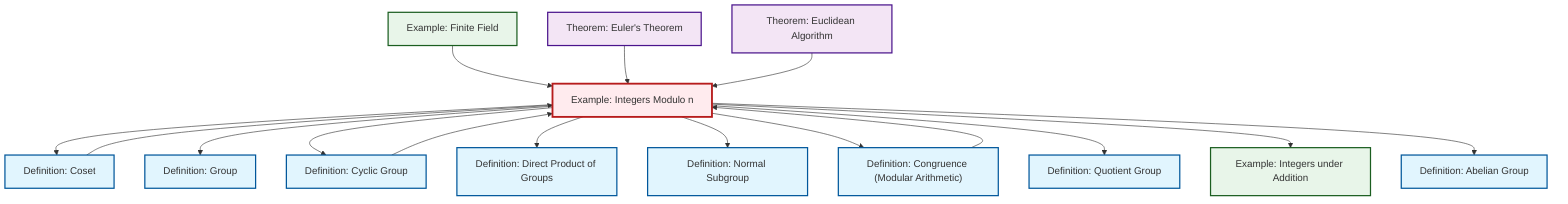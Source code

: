 graph TD
    classDef definition fill:#e1f5fe,stroke:#01579b,stroke-width:2px
    classDef theorem fill:#f3e5f5,stroke:#4a148c,stroke-width:2px
    classDef axiom fill:#fff3e0,stroke:#e65100,stroke-width:2px
    classDef example fill:#e8f5e9,stroke:#1b5e20,stroke-width:2px
    classDef current fill:#ffebee,stroke:#b71c1c,stroke-width:3px
    thm-euclidean-algorithm["Theorem: Euclidean Algorithm"]:::theorem
    def-cyclic-group["Definition: Cyclic Group"]:::definition
    def-normal-subgroup["Definition: Normal Subgroup"]:::definition
    thm-euler["Theorem: Euler's Theorem"]:::theorem
    def-group["Definition: Group"]:::definition
    def-abelian-group["Definition: Abelian Group"]:::definition
    ex-integers-addition["Example: Integers under Addition"]:::example
    ex-finite-field["Example: Finite Field"]:::example
    def-quotient-group["Definition: Quotient Group"]:::definition
    def-direct-product["Definition: Direct Product of Groups"]:::definition
    def-coset["Definition: Coset"]:::definition
    def-congruence["Definition: Congruence (Modular Arithmetic)"]:::definition
    ex-quotient-integers-mod-n["Example: Integers Modulo n"]:::example
    ex-quotient-integers-mod-n --> def-coset
    ex-quotient-integers-mod-n --> def-group
    def-congruence --> ex-quotient-integers-mod-n
    ex-quotient-integers-mod-n --> def-cyclic-group
    ex-quotient-integers-mod-n --> def-direct-product
    def-coset --> ex-quotient-integers-mod-n
    ex-quotient-integers-mod-n --> def-normal-subgroup
    def-cyclic-group --> ex-quotient-integers-mod-n
    ex-quotient-integers-mod-n --> def-congruence
    ex-finite-field --> ex-quotient-integers-mod-n
    ex-quotient-integers-mod-n --> def-quotient-group
    thm-euler --> ex-quotient-integers-mod-n
    ex-quotient-integers-mod-n --> ex-integers-addition
    thm-euclidean-algorithm --> ex-quotient-integers-mod-n
    ex-quotient-integers-mod-n --> def-abelian-group
    class ex-quotient-integers-mod-n current